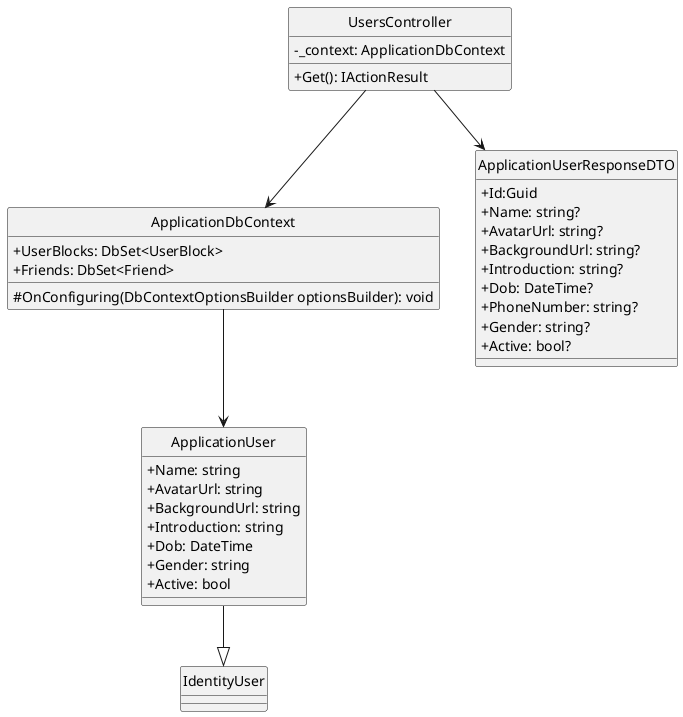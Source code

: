 @startuml getUserById
hide circle
skinparam classAttributeIconSize 0
class UsersController {
    - _context: ApplicationDbContext
    + Get(): IActionResult 
}

class ApplicationDbContext {
    + UserBlocks: DbSet<UserBlock>
    + Friends: DbSet<Friend>
    # OnConfiguring(DbContextOptionsBuilder optionsBuilder): void
}

class ApplicationUserResponseDTO{
    + Id:Guid
    + Name: string?
    + AvatarUrl: string?
    + BackgroundUrl: string?
    + Introduction: string?
    + Dob: DateTime?
    + PhoneNumber: string?
    + Gender: string?
    + Active: bool?    
}


class ApplicationUser {
    + Name: string
    + AvatarUrl: string
    + BackgroundUrl: string
    + Introduction: string
    + Dob: DateTime
    + Gender: string
    + Active: bool
}

class IdentityUser

UsersController --> ApplicationDbContext
UsersController --> ApplicationUserResponseDTO
ApplicationDbContext --> ApplicationUser
ApplicationUser --|> IdentityUser
@enduml
